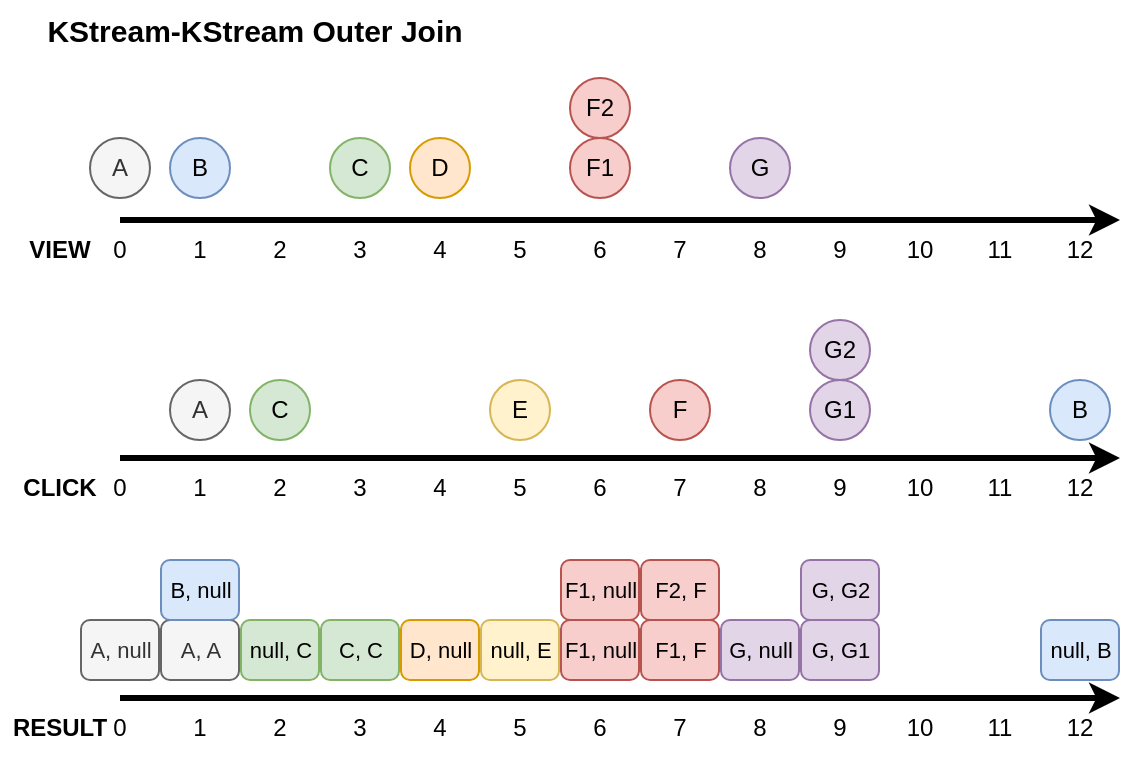 <mxfile version="24.6.4" type="github">
  <diagram name="페이지-1" id="q4a4fRpmrBBrFd70YqiL">
    <mxGraphModel dx="499" dy="950" grid="1" gridSize="10" guides="1" tooltips="1" connect="1" arrows="1" fold="1" page="1" pageScale="1" pageWidth="1169" pageHeight="827" math="0" shadow="0">
      <root>
        <mxCell id="0" />
        <mxCell id="1" parent="0" />
        <mxCell id="LJNIjv_O-m_A1Em3gIbu-1" value="" style="endArrow=classic;html=1;rounded=0;endFill=1;strokeWidth=3;" parent="1" edge="1">
          <mxGeometry width="50" height="50" relative="1" as="geometry">
            <mxPoint x="80" y="280" as="sourcePoint" />
            <mxPoint x="580" y="280" as="targetPoint" />
          </mxGeometry>
        </mxCell>
        <mxCell id="LJNIjv_O-m_A1Em3gIbu-3" value="&lt;b&gt;VIEW&lt;/b&gt;" style="text;html=1;align=center;verticalAlign=middle;whiteSpace=wrap;rounded=0;" parent="1" vertex="1">
          <mxGeometry x="20" y="280" width="60" height="30" as="geometry" />
        </mxCell>
        <mxCell id="LJNIjv_O-m_A1Em3gIbu-4" value="&lt;b&gt;CLICK&lt;/b&gt;" style="text;html=1;align=center;verticalAlign=middle;whiteSpace=wrap;rounded=0;" parent="1" vertex="1">
          <mxGeometry x="20" y="399" width="60" height="30" as="geometry" />
        </mxCell>
        <mxCell id="LJNIjv_O-m_A1Em3gIbu-12" value="1" style="text;html=1;align=center;verticalAlign=middle;whiteSpace=wrap;rounded=0;" parent="1" vertex="1">
          <mxGeometry x="110" y="280" width="20" height="30" as="geometry" />
        </mxCell>
        <mxCell id="LJNIjv_O-m_A1Em3gIbu-13" value="0" style="text;html=1;align=center;verticalAlign=middle;whiteSpace=wrap;rounded=0;" parent="1" vertex="1">
          <mxGeometry x="70" y="280" width="20" height="30" as="geometry" />
        </mxCell>
        <mxCell id="LJNIjv_O-m_A1Em3gIbu-14" value="2" style="text;html=1;align=center;verticalAlign=middle;whiteSpace=wrap;rounded=0;" parent="1" vertex="1">
          <mxGeometry x="150" y="280" width="20" height="30" as="geometry" />
        </mxCell>
        <mxCell id="LJNIjv_O-m_A1Em3gIbu-15" value="3" style="text;html=1;align=center;verticalAlign=middle;whiteSpace=wrap;rounded=0;" parent="1" vertex="1">
          <mxGeometry x="190" y="280" width="20" height="30" as="geometry" />
        </mxCell>
        <mxCell id="LJNIjv_O-m_A1Em3gIbu-16" value="4" style="text;html=1;align=center;verticalAlign=middle;whiteSpace=wrap;rounded=0;" parent="1" vertex="1">
          <mxGeometry x="230" y="280" width="20" height="30" as="geometry" />
        </mxCell>
        <mxCell id="LJNIjv_O-m_A1Em3gIbu-17" value="5" style="text;html=1;align=center;verticalAlign=middle;whiteSpace=wrap;rounded=0;" parent="1" vertex="1">
          <mxGeometry x="270" y="280" width="20" height="30" as="geometry" />
        </mxCell>
        <mxCell id="LJNIjv_O-m_A1Em3gIbu-18" value="6" style="text;html=1;align=center;verticalAlign=middle;whiteSpace=wrap;rounded=0;" parent="1" vertex="1">
          <mxGeometry x="310" y="280" width="20" height="30" as="geometry" />
        </mxCell>
        <mxCell id="LJNIjv_O-m_A1Em3gIbu-19" value="7" style="text;html=1;align=center;verticalAlign=middle;whiteSpace=wrap;rounded=0;" parent="1" vertex="1">
          <mxGeometry x="350" y="280" width="20" height="30" as="geometry" />
        </mxCell>
        <mxCell id="LJNIjv_O-m_A1Em3gIbu-20" value="8" style="text;html=1;align=center;verticalAlign=middle;whiteSpace=wrap;rounded=0;" parent="1" vertex="1">
          <mxGeometry x="390" y="280" width="20" height="30" as="geometry" />
        </mxCell>
        <mxCell id="LJNIjv_O-m_A1Em3gIbu-21" value="9" style="text;html=1;align=center;verticalAlign=middle;whiteSpace=wrap;rounded=0;" parent="1" vertex="1">
          <mxGeometry x="430" y="280" width="20" height="30" as="geometry" />
        </mxCell>
        <mxCell id="LJNIjv_O-m_A1Em3gIbu-22" value="10" style="text;html=1;align=center;verticalAlign=middle;whiteSpace=wrap;rounded=0;" parent="1" vertex="1">
          <mxGeometry x="470" y="280" width="20" height="30" as="geometry" />
        </mxCell>
        <mxCell id="LJNIjv_O-m_A1Em3gIbu-23" value="11" style="text;html=1;align=center;verticalAlign=middle;whiteSpace=wrap;rounded=0;" parent="1" vertex="1">
          <mxGeometry x="510" y="280" width="20" height="30" as="geometry" />
        </mxCell>
        <mxCell id="LJNIjv_O-m_A1Em3gIbu-24" value="12" style="text;html=1;align=center;verticalAlign=middle;whiteSpace=wrap;rounded=0;" parent="1" vertex="1">
          <mxGeometry x="550" y="280" width="20" height="30" as="geometry" />
        </mxCell>
        <mxCell id="LJNIjv_O-m_A1Em3gIbu-26" value="" style="endArrow=classic;html=1;rounded=0;endFill=1;strokeWidth=3;" parent="1" edge="1">
          <mxGeometry width="50" height="50" relative="1" as="geometry">
            <mxPoint x="80" y="399" as="sourcePoint" />
            <mxPoint x="580" y="399" as="targetPoint" />
          </mxGeometry>
        </mxCell>
        <mxCell id="LJNIjv_O-m_A1Em3gIbu-27" value="1" style="text;html=1;align=center;verticalAlign=middle;whiteSpace=wrap;rounded=0;" parent="1" vertex="1">
          <mxGeometry x="110" y="399" width="20" height="30" as="geometry" />
        </mxCell>
        <mxCell id="LJNIjv_O-m_A1Em3gIbu-28" value="0" style="text;html=1;align=center;verticalAlign=middle;whiteSpace=wrap;rounded=0;" parent="1" vertex="1">
          <mxGeometry x="70" y="399" width="20" height="30" as="geometry" />
        </mxCell>
        <mxCell id="LJNIjv_O-m_A1Em3gIbu-29" value="2" style="text;html=1;align=center;verticalAlign=middle;whiteSpace=wrap;rounded=0;" parent="1" vertex="1">
          <mxGeometry x="150" y="399" width="20" height="30" as="geometry" />
        </mxCell>
        <mxCell id="LJNIjv_O-m_A1Em3gIbu-30" value="3" style="text;html=1;align=center;verticalAlign=middle;whiteSpace=wrap;rounded=0;" parent="1" vertex="1">
          <mxGeometry x="190" y="399" width="20" height="30" as="geometry" />
        </mxCell>
        <mxCell id="LJNIjv_O-m_A1Em3gIbu-31" value="4" style="text;html=1;align=center;verticalAlign=middle;whiteSpace=wrap;rounded=0;" parent="1" vertex="1">
          <mxGeometry x="230" y="399" width="20" height="30" as="geometry" />
        </mxCell>
        <mxCell id="LJNIjv_O-m_A1Em3gIbu-32" value="5" style="text;html=1;align=center;verticalAlign=middle;whiteSpace=wrap;rounded=0;" parent="1" vertex="1">
          <mxGeometry x="270" y="399" width="20" height="30" as="geometry" />
        </mxCell>
        <mxCell id="LJNIjv_O-m_A1Em3gIbu-33" value="6" style="text;html=1;align=center;verticalAlign=middle;whiteSpace=wrap;rounded=0;" parent="1" vertex="1">
          <mxGeometry x="310" y="399" width="20" height="30" as="geometry" />
        </mxCell>
        <mxCell id="LJNIjv_O-m_A1Em3gIbu-34" value="7" style="text;html=1;align=center;verticalAlign=middle;whiteSpace=wrap;rounded=0;" parent="1" vertex="1">
          <mxGeometry x="350" y="399" width="20" height="30" as="geometry" />
        </mxCell>
        <mxCell id="LJNIjv_O-m_A1Em3gIbu-35" value="8" style="text;html=1;align=center;verticalAlign=middle;whiteSpace=wrap;rounded=0;" parent="1" vertex="1">
          <mxGeometry x="390" y="399" width="20" height="30" as="geometry" />
        </mxCell>
        <mxCell id="LJNIjv_O-m_A1Em3gIbu-36" value="9" style="text;html=1;align=center;verticalAlign=middle;whiteSpace=wrap;rounded=0;" parent="1" vertex="1">
          <mxGeometry x="430" y="399" width="20" height="30" as="geometry" />
        </mxCell>
        <mxCell id="LJNIjv_O-m_A1Em3gIbu-37" value="10" style="text;html=1;align=center;verticalAlign=middle;whiteSpace=wrap;rounded=0;" parent="1" vertex="1">
          <mxGeometry x="470" y="399" width="20" height="30" as="geometry" />
        </mxCell>
        <mxCell id="LJNIjv_O-m_A1Em3gIbu-38" value="11" style="text;html=1;align=center;verticalAlign=middle;whiteSpace=wrap;rounded=0;" parent="1" vertex="1">
          <mxGeometry x="510" y="399" width="20" height="30" as="geometry" />
        </mxCell>
        <mxCell id="LJNIjv_O-m_A1Em3gIbu-39" value="12" style="text;html=1;align=center;verticalAlign=middle;whiteSpace=wrap;rounded=0;" parent="1" vertex="1">
          <mxGeometry x="550" y="399" width="20" height="30" as="geometry" />
        </mxCell>
        <mxCell id="LJNIjv_O-m_A1Em3gIbu-40" value="A" style="ellipse;whiteSpace=wrap;html=1;aspect=fixed;fillColor=#f5f5f5;fontColor=#333333;strokeColor=#666666;" parent="1" vertex="1">
          <mxGeometry x="65" y="239" width="30" height="30" as="geometry" />
        </mxCell>
        <mxCell id="LJNIjv_O-m_A1Em3gIbu-41" value="A" style="ellipse;whiteSpace=wrap;html=1;aspect=fixed;fillColor=#f5f5f5;fontColor=#333333;strokeColor=#666666;" parent="1" vertex="1">
          <mxGeometry x="105" y="360" width="30" height="30" as="geometry" />
        </mxCell>
        <mxCell id="LJNIjv_O-m_A1Em3gIbu-42" value="B" style="ellipse;whiteSpace=wrap;html=1;aspect=fixed;fillColor=#dae8fc;strokeColor=#6c8ebf;" parent="1" vertex="1">
          <mxGeometry x="105" y="239" width="30" height="30" as="geometry" />
        </mxCell>
        <mxCell id="LJNIjv_O-m_A1Em3gIbu-43" value="B" style="ellipse;whiteSpace=wrap;html=1;aspect=fixed;fillColor=#dae8fc;strokeColor=#6c8ebf;" parent="1" vertex="1">
          <mxGeometry x="545" y="360" width="30" height="30" as="geometry" />
        </mxCell>
        <mxCell id="LJNIjv_O-m_A1Em3gIbu-44" value="C" style="ellipse;whiteSpace=wrap;html=1;aspect=fixed;fillColor=#d5e8d4;strokeColor=#82b366;" parent="1" vertex="1">
          <mxGeometry x="185" y="239" width="30" height="30" as="geometry" />
        </mxCell>
        <mxCell id="LJNIjv_O-m_A1Em3gIbu-45" value="C" style="ellipse;whiteSpace=wrap;html=1;aspect=fixed;fillColor=#d5e8d4;strokeColor=#82b366;" parent="1" vertex="1">
          <mxGeometry x="145" y="360" width="30" height="30" as="geometry" />
        </mxCell>
        <mxCell id="LJNIjv_O-m_A1Em3gIbu-46" value="D" style="ellipse;whiteSpace=wrap;html=1;aspect=fixed;fillColor=#ffe6cc;strokeColor=#d79b00;" parent="1" vertex="1">
          <mxGeometry x="225" y="239" width="30" height="30" as="geometry" />
        </mxCell>
        <mxCell id="LJNIjv_O-m_A1Em3gIbu-48" value="E" style="ellipse;whiteSpace=wrap;html=1;aspect=fixed;fillColor=#fff2cc;strokeColor=#d6b656;" parent="1" vertex="1">
          <mxGeometry x="265" y="360" width="30" height="30" as="geometry" />
        </mxCell>
        <mxCell id="LJNIjv_O-m_A1Em3gIbu-49" value="F1" style="ellipse;whiteSpace=wrap;html=1;aspect=fixed;fillColor=#f8cecc;strokeColor=#b85450;" parent="1" vertex="1">
          <mxGeometry x="305" y="239" width="30" height="30" as="geometry" />
        </mxCell>
        <mxCell id="LJNIjv_O-m_A1Em3gIbu-50" value="F2" style="ellipse;whiteSpace=wrap;html=1;aspect=fixed;fillColor=#f8cecc;strokeColor=#b85450;" parent="1" vertex="1">
          <mxGeometry x="305" y="209" width="30" height="30" as="geometry" />
        </mxCell>
        <mxCell id="LJNIjv_O-m_A1Em3gIbu-51" value="G" style="ellipse;whiteSpace=wrap;html=1;aspect=fixed;fillColor=#e1d5e7;strokeColor=#9673a6;" parent="1" vertex="1">
          <mxGeometry x="385" y="239" width="30" height="30" as="geometry" />
        </mxCell>
        <mxCell id="LJNIjv_O-m_A1Em3gIbu-52" value="F" style="ellipse;whiteSpace=wrap;html=1;aspect=fixed;fillColor=#f8cecc;strokeColor=#b85450;" parent="1" vertex="1">
          <mxGeometry x="345" y="360" width="30" height="30" as="geometry" />
        </mxCell>
        <mxCell id="LJNIjv_O-m_A1Em3gIbu-53" value="G1" style="ellipse;whiteSpace=wrap;html=1;aspect=fixed;fillColor=#e1d5e7;strokeColor=#9673a6;" parent="1" vertex="1">
          <mxGeometry x="425" y="360" width="30" height="30" as="geometry" />
        </mxCell>
        <mxCell id="LJNIjv_O-m_A1Em3gIbu-54" value="G2" style="ellipse;whiteSpace=wrap;html=1;aspect=fixed;fillColor=#e1d5e7;strokeColor=#9673a6;" parent="1" vertex="1">
          <mxGeometry x="425" y="330" width="30" height="30" as="geometry" />
        </mxCell>
        <mxCell id="u_NoSWsdKyC16Sh9KAaJ-1" value="&lt;b&gt;RESULT&lt;/b&gt;" style="text;html=1;align=center;verticalAlign=middle;whiteSpace=wrap;rounded=0;" parent="1" vertex="1">
          <mxGeometry x="20" y="519" width="60" height="30" as="geometry" />
        </mxCell>
        <mxCell id="u_NoSWsdKyC16Sh9KAaJ-2" value="" style="endArrow=classic;html=1;rounded=0;endFill=1;strokeWidth=3;" parent="1" edge="1">
          <mxGeometry width="50" height="50" relative="1" as="geometry">
            <mxPoint x="80" y="519" as="sourcePoint" />
            <mxPoint x="580" y="519" as="targetPoint" />
          </mxGeometry>
        </mxCell>
        <mxCell id="u_NoSWsdKyC16Sh9KAaJ-3" value="1" style="text;html=1;align=center;verticalAlign=middle;whiteSpace=wrap;rounded=0;" parent="1" vertex="1">
          <mxGeometry x="110" y="519" width="20" height="30" as="geometry" />
        </mxCell>
        <mxCell id="u_NoSWsdKyC16Sh9KAaJ-4" value="0" style="text;html=1;align=center;verticalAlign=middle;whiteSpace=wrap;rounded=0;" parent="1" vertex="1">
          <mxGeometry x="70" y="519" width="20" height="30" as="geometry" />
        </mxCell>
        <mxCell id="u_NoSWsdKyC16Sh9KAaJ-5" value="2" style="text;html=1;align=center;verticalAlign=middle;whiteSpace=wrap;rounded=0;" parent="1" vertex="1">
          <mxGeometry x="150" y="519" width="20" height="30" as="geometry" />
        </mxCell>
        <mxCell id="u_NoSWsdKyC16Sh9KAaJ-6" value="3" style="text;html=1;align=center;verticalAlign=middle;whiteSpace=wrap;rounded=0;" parent="1" vertex="1">
          <mxGeometry x="190" y="519" width="20" height="30" as="geometry" />
        </mxCell>
        <mxCell id="u_NoSWsdKyC16Sh9KAaJ-7" value="4" style="text;html=1;align=center;verticalAlign=middle;whiteSpace=wrap;rounded=0;" parent="1" vertex="1">
          <mxGeometry x="230" y="519" width="20" height="30" as="geometry" />
        </mxCell>
        <mxCell id="u_NoSWsdKyC16Sh9KAaJ-8" value="5" style="text;html=1;align=center;verticalAlign=middle;whiteSpace=wrap;rounded=0;" parent="1" vertex="1">
          <mxGeometry x="270" y="519" width="20" height="30" as="geometry" />
        </mxCell>
        <mxCell id="u_NoSWsdKyC16Sh9KAaJ-9" value="6" style="text;html=1;align=center;verticalAlign=middle;whiteSpace=wrap;rounded=0;" parent="1" vertex="1">
          <mxGeometry x="310" y="519" width="20" height="30" as="geometry" />
        </mxCell>
        <mxCell id="u_NoSWsdKyC16Sh9KAaJ-10" value="7" style="text;html=1;align=center;verticalAlign=middle;whiteSpace=wrap;rounded=0;" parent="1" vertex="1">
          <mxGeometry x="350" y="519" width="20" height="30" as="geometry" />
        </mxCell>
        <mxCell id="u_NoSWsdKyC16Sh9KAaJ-11" value="8" style="text;html=1;align=center;verticalAlign=middle;whiteSpace=wrap;rounded=0;" parent="1" vertex="1">
          <mxGeometry x="390" y="519" width="20" height="30" as="geometry" />
        </mxCell>
        <mxCell id="u_NoSWsdKyC16Sh9KAaJ-12" value="9" style="text;html=1;align=center;verticalAlign=middle;whiteSpace=wrap;rounded=0;" parent="1" vertex="1">
          <mxGeometry x="430" y="519" width="20" height="30" as="geometry" />
        </mxCell>
        <mxCell id="u_NoSWsdKyC16Sh9KAaJ-13" value="10" style="text;html=1;align=center;verticalAlign=middle;whiteSpace=wrap;rounded=0;" parent="1" vertex="1">
          <mxGeometry x="470" y="519" width="20" height="30" as="geometry" />
        </mxCell>
        <mxCell id="u_NoSWsdKyC16Sh9KAaJ-14" value="11" style="text;html=1;align=center;verticalAlign=middle;whiteSpace=wrap;rounded=0;" parent="1" vertex="1">
          <mxGeometry x="510" y="519" width="20" height="30" as="geometry" />
        </mxCell>
        <mxCell id="u_NoSWsdKyC16Sh9KAaJ-15" value="12" style="text;html=1;align=center;verticalAlign=middle;whiteSpace=wrap;rounded=0;" parent="1" vertex="1">
          <mxGeometry x="550" y="519" width="20" height="30" as="geometry" />
        </mxCell>
        <mxCell id="u_NoSWsdKyC16Sh9KAaJ-22" value="&lt;b&gt;&lt;font style=&quot;font-size: 15px;&quot;&gt;KStream-KStream Outer Join&lt;/font&gt;&lt;/b&gt;" style="text;html=1;align=center;verticalAlign=middle;whiteSpace=wrap;rounded=0;" parent="1" vertex="1">
          <mxGeometry x="40" y="170" width="215" height="30" as="geometry" />
        </mxCell>
        <mxCell id="u_NoSWsdKyC16Sh9KAaJ-23" value="A, null" style="rounded=1;whiteSpace=wrap;html=1;fillColor=#f5f5f5;fontColor=#333333;strokeColor=#666666;fontSize=11;" parent="1" vertex="1">
          <mxGeometry x="60.5" y="480" width="39" height="30" as="geometry" />
        </mxCell>
        <mxCell id="u_NoSWsdKyC16Sh9KAaJ-24" value="C, C" style="rounded=1;whiteSpace=wrap;html=1;fillColor=#d5e8d4;strokeColor=#82b366;fontSize=11;" parent="1" vertex="1">
          <mxGeometry x="180.5" y="480" width="39" height="30" as="geometry" />
        </mxCell>
        <mxCell id="u_NoSWsdKyC16Sh9KAaJ-25" value="F1, F" style="rounded=1;whiteSpace=wrap;html=1;fillColor=#f8cecc;strokeColor=#b85450;fontSize=11;" parent="1" vertex="1">
          <mxGeometry x="340.5" y="480" width="39" height="30" as="geometry" />
        </mxCell>
        <mxCell id="u_NoSWsdKyC16Sh9KAaJ-26" value="F2, F" style="rounded=1;whiteSpace=wrap;html=1;fillColor=#f8cecc;strokeColor=#b85450;fontSize=11;" parent="1" vertex="1">
          <mxGeometry x="340.5" y="450" width="39" height="30" as="geometry" />
        </mxCell>
        <mxCell id="u_NoSWsdKyC16Sh9KAaJ-27" value="G, G1" style="rounded=1;whiteSpace=wrap;html=1;fillColor=#e1d5e7;strokeColor=#9673a6;fontSize=11;" parent="1" vertex="1">
          <mxGeometry x="420.5" y="480" width="39" height="30" as="geometry" />
        </mxCell>
        <mxCell id="u_NoSWsdKyC16Sh9KAaJ-28" value="G, G2" style="rounded=1;whiteSpace=wrap;html=1;fillColor=#e1d5e7;strokeColor=#9673a6;fontSize=11;" parent="1" vertex="1">
          <mxGeometry x="420.5" y="450" width="39" height="30" as="geometry" />
        </mxCell>
        <mxCell id="B4yupMI5Qt6oCv26n-zh-1" value="A, A" style="rounded=1;whiteSpace=wrap;html=1;fillColor=#f5f5f5;fontColor=#333333;strokeColor=#666666;fontSize=11;" parent="1" vertex="1">
          <mxGeometry x="100.5" y="480" width="39" height="30" as="geometry" />
        </mxCell>
        <mxCell id="B4yupMI5Qt6oCv26n-zh-2" value="B, null" style="rounded=1;whiteSpace=wrap;html=1;fillColor=#dae8fc;strokeColor=#6c8ebf;fontSize=11;" parent="1" vertex="1">
          <mxGeometry x="100.5" y="450" width="39" height="30" as="geometry" />
        </mxCell>
        <mxCell id="B4yupMI5Qt6oCv26n-zh-3" value="D, null" style="rounded=1;whiteSpace=wrap;html=1;fillColor=#ffe6cc;strokeColor=#d79b00;fontSize=11;" parent="1" vertex="1">
          <mxGeometry x="220.5" y="480" width="39" height="30" as="geometry" />
        </mxCell>
        <mxCell id="B4yupMI5Qt6oCv26n-zh-4" value="F1, null" style="rounded=1;whiteSpace=wrap;html=1;fillColor=#f8cecc;strokeColor=#b85450;fontSize=11;" parent="1" vertex="1">
          <mxGeometry x="300.5" y="480" width="39" height="30" as="geometry" />
        </mxCell>
        <mxCell id="B4yupMI5Qt6oCv26n-zh-5" value="F1, null" style="rounded=1;whiteSpace=wrap;html=1;fillColor=#f8cecc;strokeColor=#b85450;fontSize=11;" parent="1" vertex="1">
          <mxGeometry x="300.5" y="450" width="39" height="30" as="geometry" />
        </mxCell>
        <mxCell id="B4yupMI5Qt6oCv26n-zh-6" value="G, null" style="rounded=1;whiteSpace=wrap;html=1;fillColor=#e1d5e7;strokeColor=#9673a6;fontSize=11;" parent="1" vertex="1">
          <mxGeometry x="380.5" y="480" width="39" height="30" as="geometry" />
        </mxCell>
        <mxCell id="hVdnvpaAMnHl2GTKOYZ0-2" value="null, C" style="rounded=1;whiteSpace=wrap;html=1;fillColor=#d5e8d4;strokeColor=#82b366;fontSize=11;" parent="1" vertex="1">
          <mxGeometry x="140.5" y="480" width="39" height="30" as="geometry" />
        </mxCell>
        <mxCell id="hVdnvpaAMnHl2GTKOYZ0-3" value="null, E" style="rounded=1;whiteSpace=wrap;html=1;fillColor=#fff2cc;strokeColor=#d6b656;fontSize=11;" parent="1" vertex="1">
          <mxGeometry x="260.5" y="480" width="39" height="30" as="geometry" />
        </mxCell>
        <mxCell id="hVdnvpaAMnHl2GTKOYZ0-4" value="null, B" style="rounded=1;whiteSpace=wrap;html=1;fillColor=#dae8fc;strokeColor=#6c8ebf;fontSize=11;" parent="1" vertex="1">
          <mxGeometry x="540.5" y="480" width="39" height="30" as="geometry" />
        </mxCell>
      </root>
    </mxGraphModel>
  </diagram>
</mxfile>
